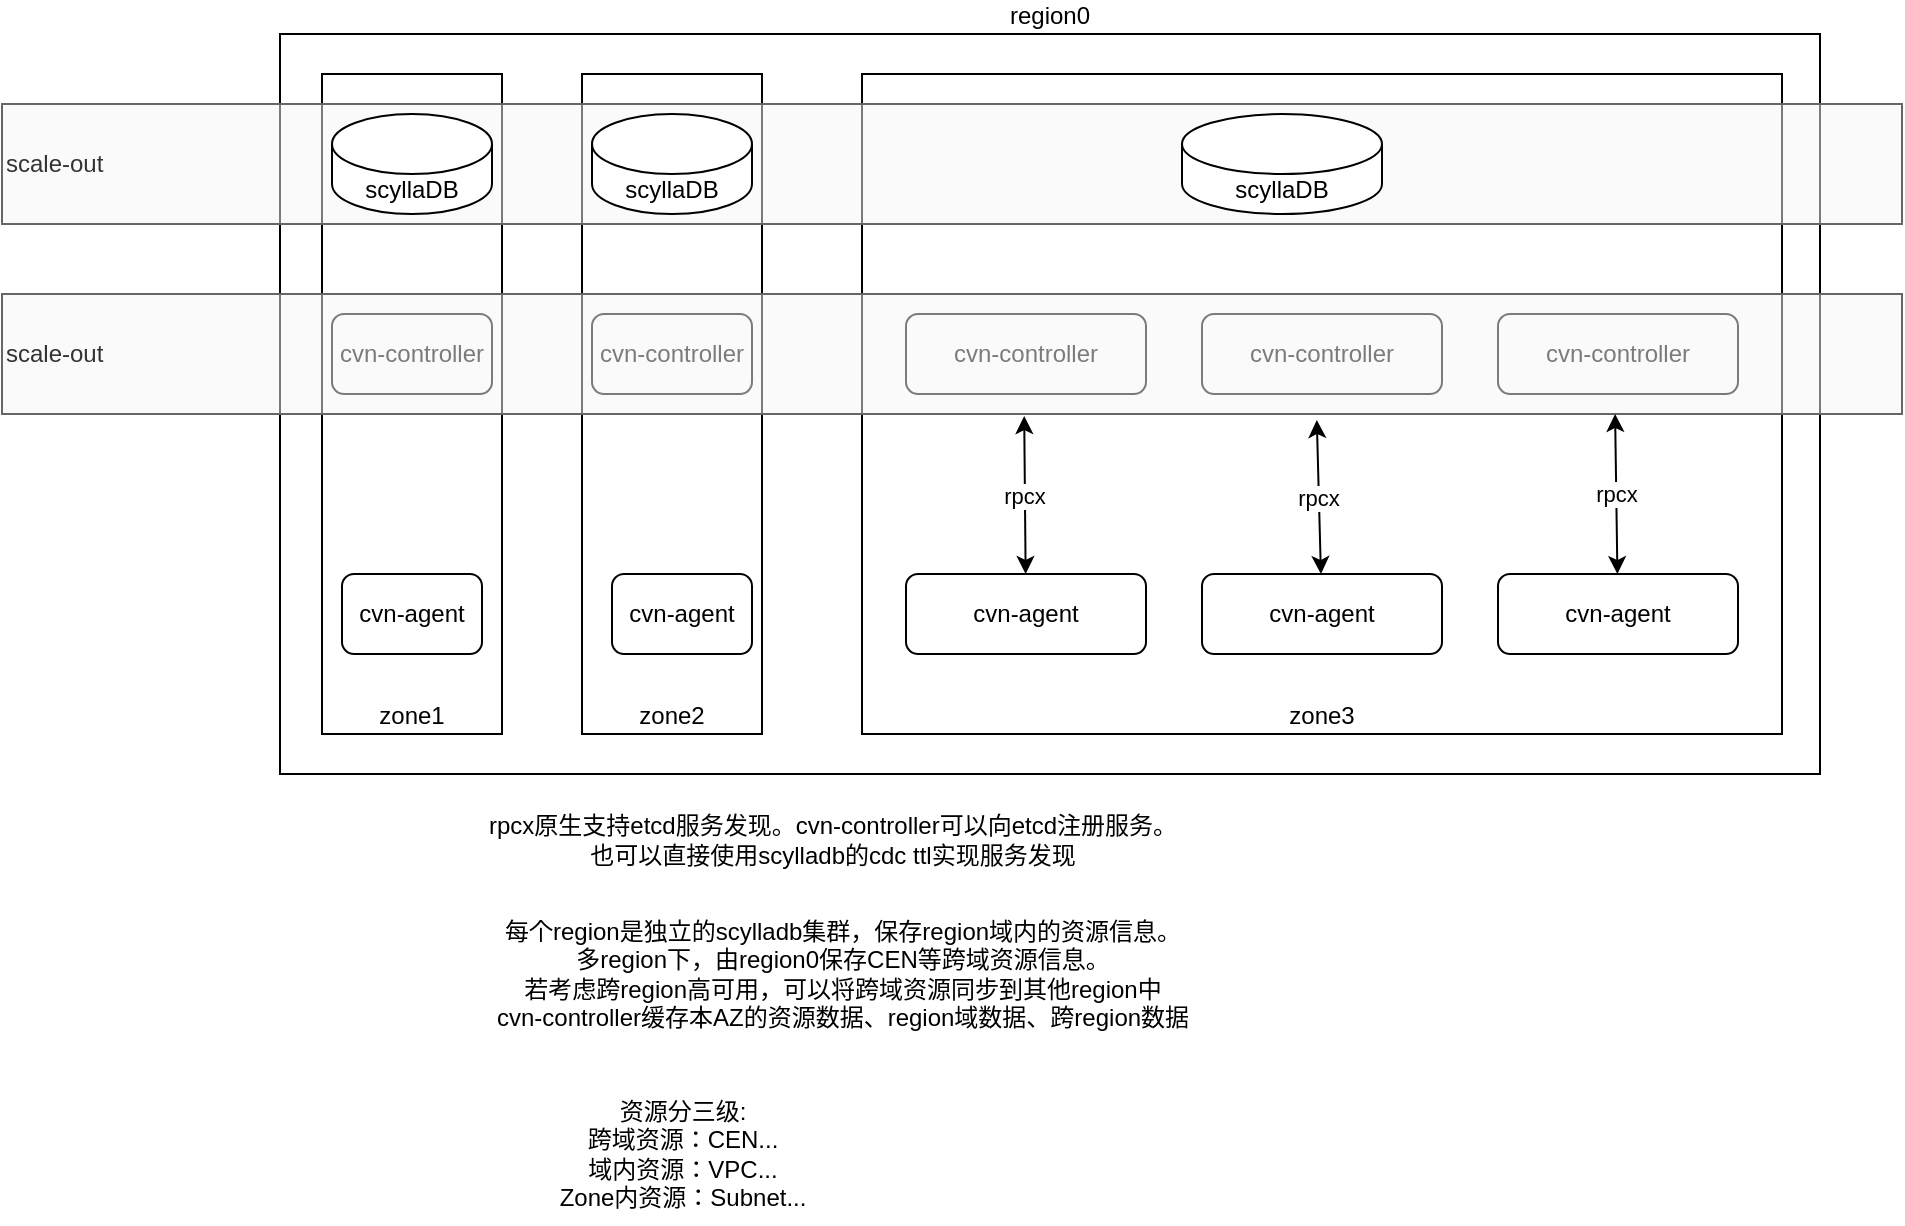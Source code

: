 <mxfile version="21.2.3" type="github">
  <diagram name="部署图" id="49O_F_yCy1H9jbOfkMmK">
    <mxGraphModel dx="1947" dy="452" grid="1" gridSize="10" guides="1" tooltips="1" connect="1" arrows="1" fold="1" page="1" pageScale="1" pageWidth="827" pageHeight="1169" math="0" shadow="0">
      <root>
        <mxCell id="0" />
        <mxCell id="1" parent="0" />
        <mxCell id="_xxn3V-7jnf_0HgaJS1W-6" value="region0" style="rounded=0;whiteSpace=wrap;html=1;labelPosition=center;verticalLabelPosition=top;align=center;verticalAlign=bottom;" vertex="1" parent="1">
          <mxGeometry x="29" y="60" width="770" height="370" as="geometry" />
        </mxCell>
        <mxCell id="_xxn3V-7jnf_0HgaJS1W-7" value="zone3" style="rounded=0;whiteSpace=wrap;html=1;verticalAlign=bottom;" vertex="1" parent="1">
          <mxGeometry x="320" y="80" width="460" height="330" as="geometry" />
        </mxCell>
        <mxCell id="_xxn3V-7jnf_0HgaJS1W-8" value="zone1" style="rounded=0;whiteSpace=wrap;html=1;verticalAlign=bottom;" vertex="1" parent="1">
          <mxGeometry x="50" y="80" width="90" height="330" as="geometry" />
        </mxCell>
        <mxCell id="_xxn3V-7jnf_0HgaJS1W-9" value="zone2" style="rounded=0;whiteSpace=wrap;html=1;verticalAlign=bottom;" vertex="1" parent="1">
          <mxGeometry x="180" y="80" width="90" height="330" as="geometry" />
        </mxCell>
        <mxCell id="_xxn3V-7jnf_0HgaJS1W-12" value="cvn-controller" style="rounded=1;whiteSpace=wrap;html=1;" vertex="1" parent="1">
          <mxGeometry x="342" y="200" width="120" height="40" as="geometry" />
        </mxCell>
        <mxCell id="_xxn3V-7jnf_0HgaJS1W-15" value="cvn-controller" style="rounded=1;whiteSpace=wrap;html=1;" vertex="1" parent="1">
          <mxGeometry x="490" y="200" width="120" height="40" as="geometry" />
        </mxCell>
        <mxCell id="_xxn3V-7jnf_0HgaJS1W-16" value="cvn-controller" style="rounded=1;whiteSpace=wrap;html=1;" vertex="1" parent="1">
          <mxGeometry x="638" y="200" width="120" height="40" as="geometry" />
        </mxCell>
        <mxCell id="_xxn3V-7jnf_0HgaJS1W-17" value="cvn-controller" style="rounded=1;whiteSpace=wrap;html=1;" vertex="1" parent="1">
          <mxGeometry x="185" y="200" width="80" height="40" as="geometry" />
        </mxCell>
        <mxCell id="_xxn3V-7jnf_0HgaJS1W-18" value="cvn-controller" style="rounded=1;whiteSpace=wrap;html=1;" vertex="1" parent="1">
          <mxGeometry x="55" y="200" width="80" height="40" as="geometry" />
        </mxCell>
        <mxCell id="_xxn3V-7jnf_0HgaJS1W-19" value="cvn-agent" style="rounded=1;whiteSpace=wrap;html=1;" vertex="1" parent="1">
          <mxGeometry x="342" y="330" width="120" height="40" as="geometry" />
        </mxCell>
        <mxCell id="_xxn3V-7jnf_0HgaJS1W-20" value="cvn-agent" style="rounded=1;whiteSpace=wrap;html=1;" vertex="1" parent="1">
          <mxGeometry x="490" y="330" width="120" height="40" as="geometry" />
        </mxCell>
        <mxCell id="_xxn3V-7jnf_0HgaJS1W-21" value="cvn-agent" style="rounded=1;whiteSpace=wrap;html=1;" vertex="1" parent="1">
          <mxGeometry x="638" y="330" width="120" height="40" as="geometry" />
        </mxCell>
        <mxCell id="_xxn3V-7jnf_0HgaJS1W-22" value="scale-out" style="rounded=0;whiteSpace=wrap;html=1;fillColor=#f5f5f5;fontColor=#333333;strokeColor=#666666;fillOpacity=50;align=left;" vertex="1" parent="1">
          <mxGeometry x="-110" y="95" width="950" height="60" as="geometry" />
        </mxCell>
        <mxCell id="_xxn3V-7jnf_0HgaJS1W-23" value="scale-out" style="rounded=0;whiteSpace=wrap;html=1;fillColor=#f5f5f5;fontColor=#333333;strokeColor=#666666;fillOpacity=50;align=left;" vertex="1" parent="1">
          <mxGeometry x="-110" y="190" width="950" height="60" as="geometry" />
        </mxCell>
        <mxCell id="_xxn3V-7jnf_0HgaJS1W-24" value="cvn-agent" style="rounded=1;whiteSpace=wrap;html=1;" vertex="1" parent="1">
          <mxGeometry x="60" y="330" width="70" height="40" as="geometry" />
        </mxCell>
        <mxCell id="_xxn3V-7jnf_0HgaJS1W-25" value="cvn-agent" style="rounded=1;whiteSpace=wrap;html=1;" vertex="1" parent="1">
          <mxGeometry x="195" y="330" width="70" height="40" as="geometry" />
        </mxCell>
        <mxCell id="_xxn3V-7jnf_0HgaJS1W-26" value="rpcx" style="endArrow=classic;startArrow=classic;html=1;rounded=0;entryX=0.538;entryY=1.017;entryDx=0;entryDy=0;entryPerimeter=0;" edge="1" parent="1" source="_xxn3V-7jnf_0HgaJS1W-19" target="_xxn3V-7jnf_0HgaJS1W-23">
          <mxGeometry width="50" height="50" relative="1" as="geometry">
            <mxPoint x="370" y="314" as="sourcePoint" />
            <mxPoint x="374" y="250" as="targetPoint" />
          </mxGeometry>
        </mxCell>
        <mxCell id="_xxn3V-7jnf_0HgaJS1W-27" value="rpcx" style="endArrow=classic;startArrow=classic;html=1;rounded=0;entryX=0.692;entryY=1.05;entryDx=0;entryDy=0;entryPerimeter=0;" edge="1" parent="1" source="_xxn3V-7jnf_0HgaJS1W-20" target="_xxn3V-7jnf_0HgaJS1W-23">
          <mxGeometry width="50" height="50" relative="1" as="geometry">
            <mxPoint x="412" y="340" as="sourcePoint" />
            <mxPoint x="411" y="261" as="targetPoint" />
          </mxGeometry>
        </mxCell>
        <mxCell id="_xxn3V-7jnf_0HgaJS1W-28" value="rpcx" style="endArrow=classic;startArrow=classic;html=1;rounded=0;entryX=0.849;entryY=1;entryDx=0;entryDy=0;entryPerimeter=0;" edge="1" parent="1" source="_xxn3V-7jnf_0HgaJS1W-21" target="_xxn3V-7jnf_0HgaJS1W-23">
          <mxGeometry width="50" height="50" relative="1" as="geometry">
            <mxPoint x="422" y="350" as="sourcePoint" />
            <mxPoint x="421" y="271" as="targetPoint" />
          </mxGeometry>
        </mxCell>
        <mxCell id="_xxn3V-7jnf_0HgaJS1W-29" value="rpcx原生支持etcd服务发现。cvn-controller可以向etcd注册服务。&lt;br&gt;也可以直接使用scylladb的cdc ttl实现服务发现" style="text;html=1;align=center;verticalAlign=middle;resizable=0;points=[];autosize=1;strokeColor=none;fillColor=none;" vertex="1" parent="1">
          <mxGeometry x="120" y="443" width="370" height="40" as="geometry" />
        </mxCell>
        <mxCell id="_xxn3V-7jnf_0HgaJS1W-30" value="每个region是独立的scylladb集群，保存region域内的资源信息。&lt;br&gt;多region下，由region0保存CEN等跨域资源信息。&lt;br&gt;若考虑跨region高可用，可以将跨域资源同步到其他region中&lt;br&gt;cvn-controller缓存本AZ的资源数据、region域数据、跨region数据" style="text;html=1;align=center;verticalAlign=middle;resizable=0;points=[];autosize=1;strokeColor=none;fillColor=none;" vertex="1" parent="1">
          <mxGeometry x="125" y="495" width="370" height="70" as="geometry" />
        </mxCell>
        <mxCell id="_xxn3V-7jnf_0HgaJS1W-32" value="scyllaDB" style="shape=cylinder3;whiteSpace=wrap;html=1;boundedLbl=1;backgroundOutline=1;size=15;" vertex="1" parent="1">
          <mxGeometry x="480" y="100" width="100" height="50" as="geometry" />
        </mxCell>
        <mxCell id="_xxn3V-7jnf_0HgaJS1W-33" value="scyllaDB" style="shape=cylinder3;whiteSpace=wrap;html=1;boundedLbl=1;backgroundOutline=1;size=15;" vertex="1" parent="1">
          <mxGeometry x="185" y="100" width="80" height="50" as="geometry" />
        </mxCell>
        <mxCell id="_xxn3V-7jnf_0HgaJS1W-35" value="scyllaDB" style="shape=cylinder3;whiteSpace=wrap;html=1;boundedLbl=1;backgroundOutline=1;size=15;" vertex="1" parent="1">
          <mxGeometry x="55" y="100" width="80" height="50" as="geometry" />
        </mxCell>
        <mxCell id="_xxn3V-7jnf_0HgaJS1W-38" value="资源分三级:&lt;br&gt;跨域资源：CEN...&lt;br&gt;域内资源：VPC...&lt;br&gt;Zone内资源：Subnet..." style="text;html=1;align=center;verticalAlign=middle;resizable=0;points=[];autosize=1;strokeColor=none;fillColor=none;" vertex="1" parent="1">
          <mxGeometry x="155" y="585" width="150" height="70" as="geometry" />
        </mxCell>
      </root>
    </mxGraphModel>
  </diagram>
</mxfile>
